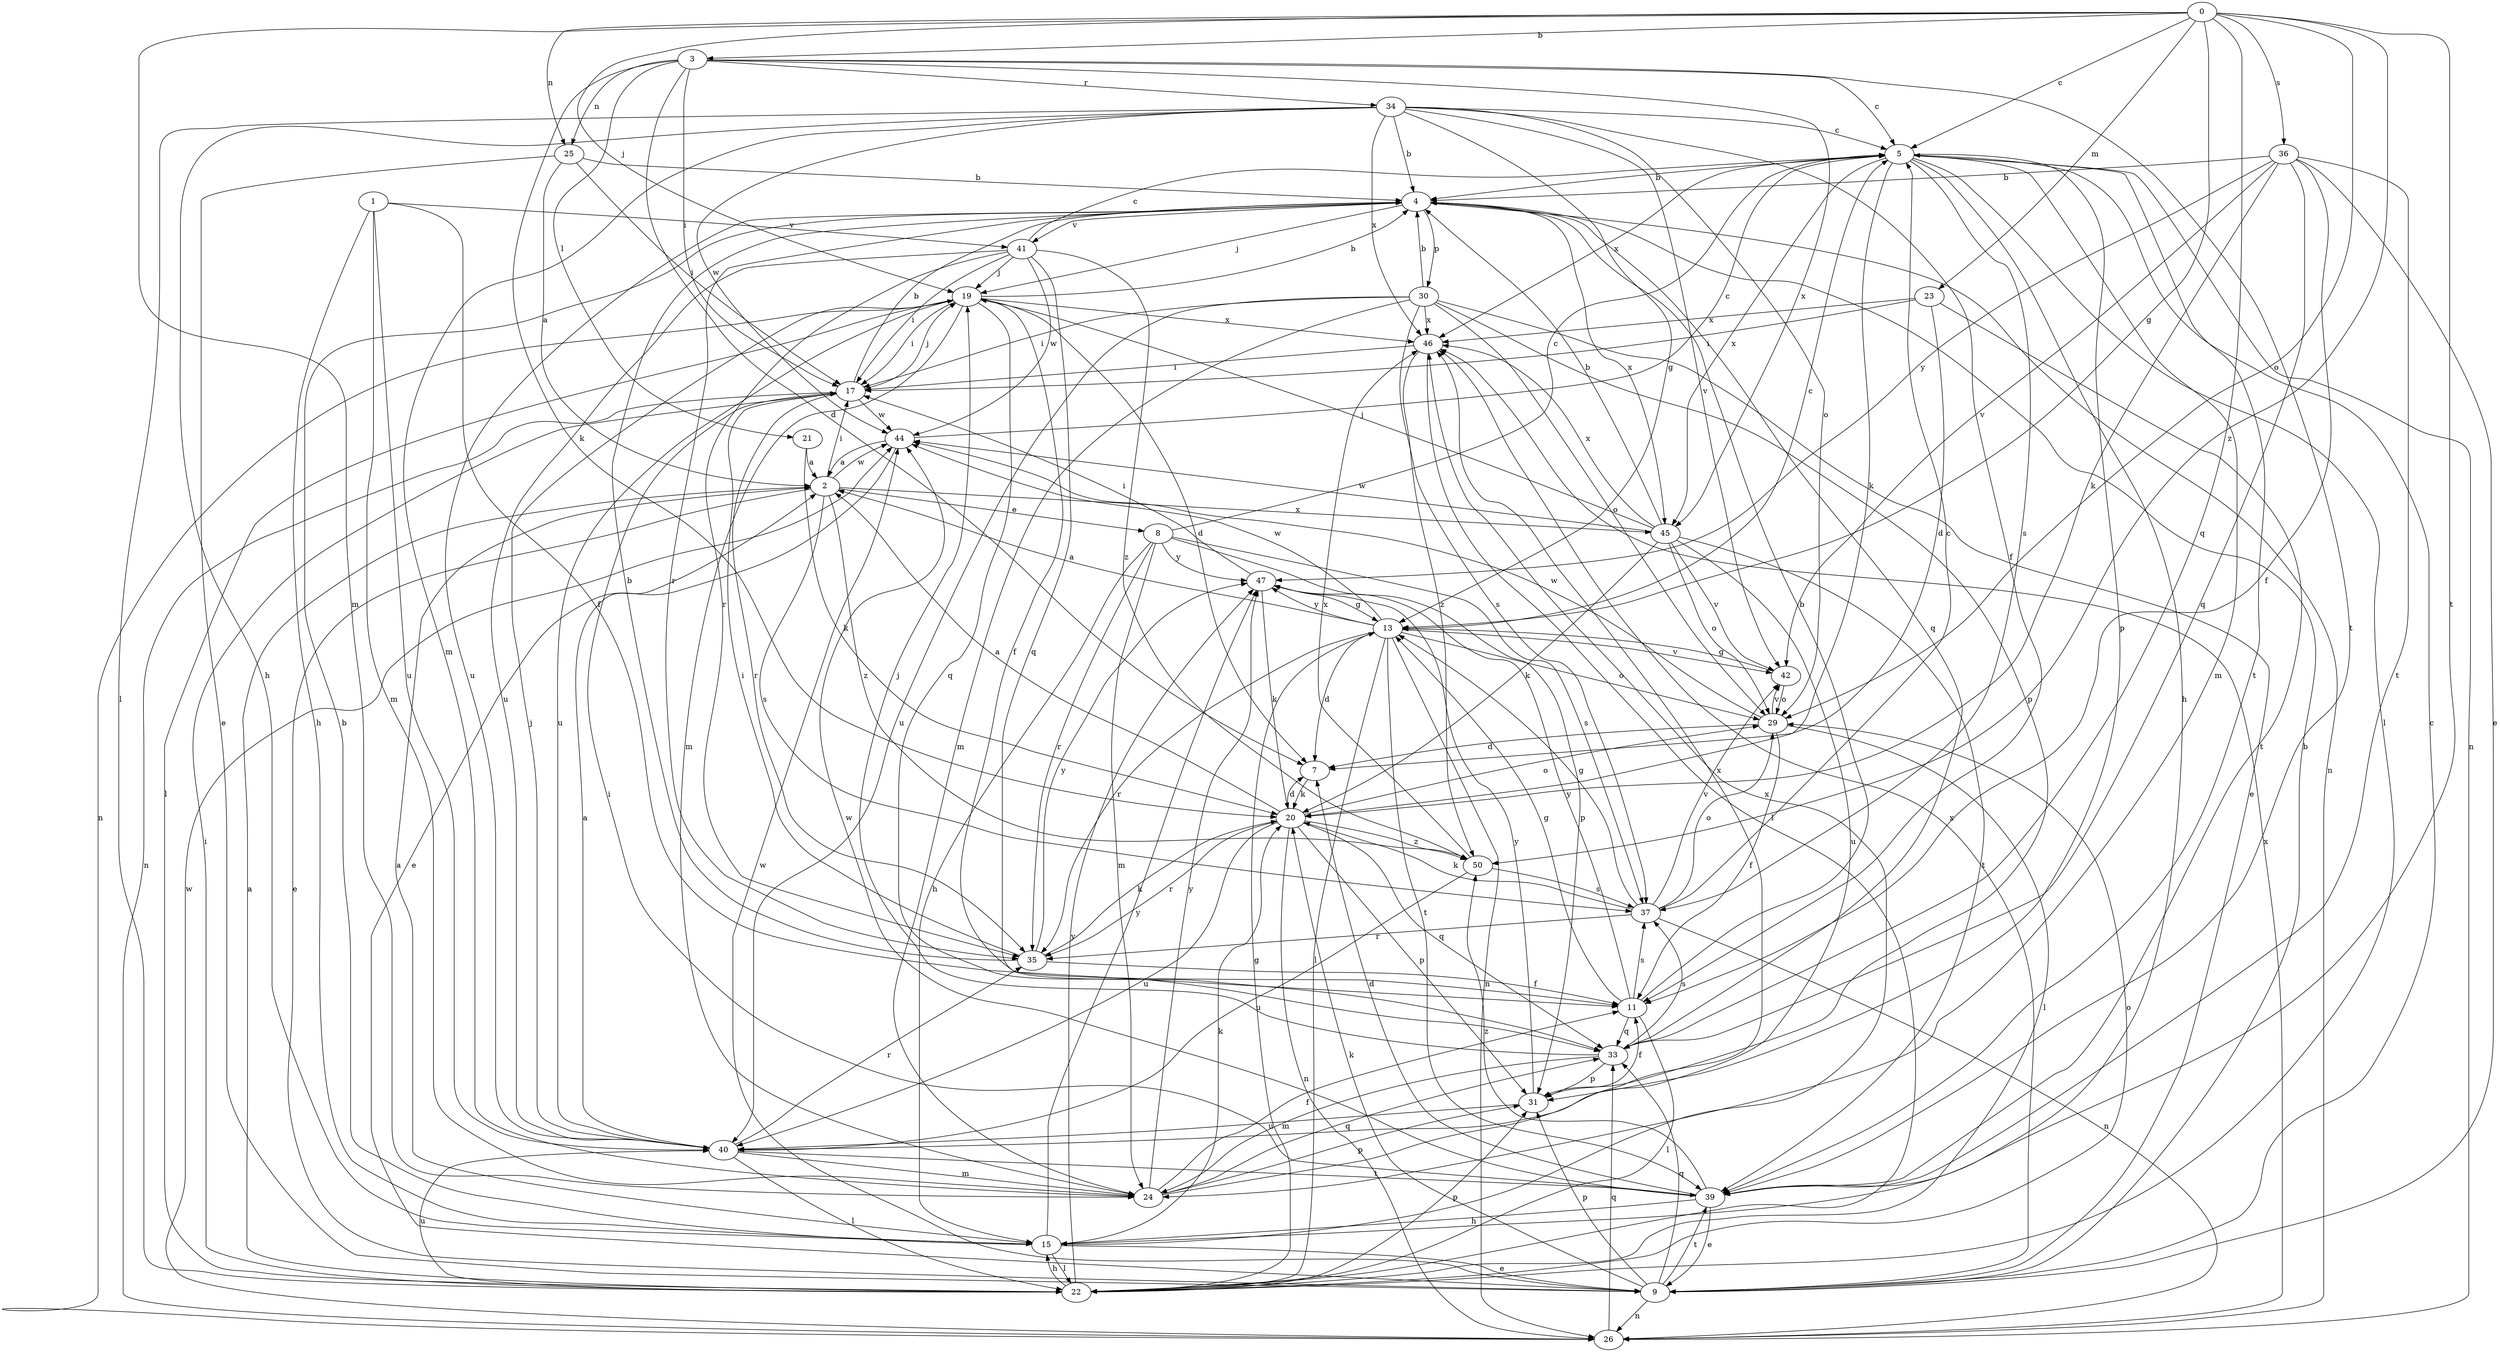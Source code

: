 strict digraph  {
0;
1;
2;
3;
4;
5;
7;
8;
9;
11;
13;
15;
17;
19;
20;
21;
22;
23;
24;
25;
26;
29;
30;
31;
33;
34;
35;
36;
37;
39;
40;
41;
42;
44;
45;
46;
47;
50;
0 -> 3  [label=b];
0 -> 5  [label=c];
0 -> 13  [label=g];
0 -> 19  [label=j];
0 -> 23  [label=m];
0 -> 24  [label=m];
0 -> 25  [label=n];
0 -> 29  [label=o];
0 -> 33  [label=q];
0 -> 36  [label=s];
0 -> 39  [label=t];
0 -> 50  [label=z];
1 -> 11  [label=f];
1 -> 15  [label=h];
1 -> 24  [label=m];
1 -> 40  [label=u];
1 -> 41  [label=v];
2 -> 8  [label=e];
2 -> 9  [label=e];
2 -> 17  [label=i];
2 -> 37  [label=s];
2 -> 44  [label=w];
2 -> 45  [label=x];
2 -> 50  [label=z];
3 -> 5  [label=c];
3 -> 7  [label=d];
3 -> 17  [label=i];
3 -> 20  [label=k];
3 -> 21  [label=l];
3 -> 25  [label=n];
3 -> 34  [label=r];
3 -> 39  [label=t];
3 -> 45  [label=x];
4 -> 19  [label=j];
4 -> 26  [label=n];
4 -> 30  [label=p];
4 -> 33  [label=q];
4 -> 35  [label=r];
4 -> 40  [label=u];
4 -> 41  [label=v];
4 -> 45  [label=x];
5 -> 4  [label=b];
5 -> 15  [label=h];
5 -> 20  [label=k];
5 -> 22  [label=l];
5 -> 24  [label=m];
5 -> 26  [label=n];
5 -> 31  [label=p];
5 -> 37  [label=s];
5 -> 39  [label=t];
5 -> 45  [label=x];
5 -> 46  [label=x];
7 -> 20  [label=k];
8 -> 5  [label=c];
8 -> 15  [label=h];
8 -> 24  [label=m];
8 -> 31  [label=p];
8 -> 35  [label=r];
8 -> 37  [label=s];
8 -> 47  [label=y];
9 -> 4  [label=b];
9 -> 5  [label=c];
9 -> 20  [label=k];
9 -> 26  [label=n];
9 -> 31  [label=p];
9 -> 33  [label=q];
9 -> 39  [label=t];
9 -> 44  [label=w];
9 -> 46  [label=x];
11 -> 4  [label=b];
11 -> 13  [label=g];
11 -> 22  [label=l];
11 -> 33  [label=q];
11 -> 37  [label=s];
11 -> 47  [label=y];
13 -> 2  [label=a];
13 -> 5  [label=c];
13 -> 7  [label=d];
13 -> 22  [label=l];
13 -> 26  [label=n];
13 -> 29  [label=o];
13 -> 35  [label=r];
13 -> 39  [label=t];
13 -> 42  [label=v];
13 -> 44  [label=w];
13 -> 47  [label=y];
15 -> 2  [label=a];
15 -> 4  [label=b];
15 -> 9  [label=e];
15 -> 20  [label=k];
15 -> 22  [label=l];
15 -> 46  [label=x];
15 -> 47  [label=y];
17 -> 4  [label=b];
17 -> 19  [label=j];
17 -> 26  [label=n];
17 -> 35  [label=r];
17 -> 44  [label=w];
19 -> 4  [label=b];
19 -> 7  [label=d];
19 -> 11  [label=f];
19 -> 17  [label=i];
19 -> 22  [label=l];
19 -> 24  [label=m];
19 -> 26  [label=n];
19 -> 33  [label=q];
19 -> 40  [label=u];
19 -> 46  [label=x];
20 -> 2  [label=a];
20 -> 7  [label=d];
20 -> 26  [label=n];
20 -> 29  [label=o];
20 -> 31  [label=p];
20 -> 33  [label=q];
20 -> 35  [label=r];
20 -> 40  [label=u];
20 -> 50  [label=z];
21 -> 2  [label=a];
21 -> 20  [label=k];
22 -> 2  [label=a];
22 -> 13  [label=g];
22 -> 15  [label=h];
22 -> 17  [label=i];
22 -> 29  [label=o];
22 -> 31  [label=p];
22 -> 40  [label=u];
22 -> 47  [label=y];
23 -> 7  [label=d];
23 -> 17  [label=i];
23 -> 39  [label=t];
23 -> 46  [label=x];
24 -> 11  [label=f];
24 -> 31  [label=p];
24 -> 33  [label=q];
24 -> 46  [label=x];
24 -> 47  [label=y];
25 -> 2  [label=a];
25 -> 4  [label=b];
25 -> 9  [label=e];
25 -> 17  [label=i];
26 -> 33  [label=q];
26 -> 44  [label=w];
26 -> 46  [label=x];
29 -> 7  [label=d];
29 -> 11  [label=f];
29 -> 22  [label=l];
29 -> 42  [label=v];
29 -> 44  [label=w];
30 -> 4  [label=b];
30 -> 9  [label=e];
30 -> 17  [label=i];
30 -> 24  [label=m];
30 -> 29  [label=o];
30 -> 31  [label=p];
30 -> 37  [label=s];
30 -> 40  [label=u];
30 -> 46  [label=x];
31 -> 11  [label=f];
31 -> 40  [label=u];
31 -> 47  [label=y];
33 -> 19  [label=j];
33 -> 24  [label=m];
33 -> 31  [label=p];
33 -> 37  [label=s];
34 -> 4  [label=b];
34 -> 5  [label=c];
34 -> 11  [label=f];
34 -> 13  [label=g];
34 -> 15  [label=h];
34 -> 22  [label=l];
34 -> 24  [label=m];
34 -> 29  [label=o];
34 -> 42  [label=v];
34 -> 44  [label=w];
34 -> 46  [label=x];
35 -> 4  [label=b];
35 -> 11  [label=f];
35 -> 17  [label=i];
35 -> 20  [label=k];
35 -> 47  [label=y];
36 -> 4  [label=b];
36 -> 9  [label=e];
36 -> 11  [label=f];
36 -> 20  [label=k];
36 -> 33  [label=q];
36 -> 39  [label=t];
36 -> 42  [label=v];
36 -> 47  [label=y];
37 -> 5  [label=c];
37 -> 13  [label=g];
37 -> 20  [label=k];
37 -> 26  [label=n];
37 -> 29  [label=o];
37 -> 35  [label=r];
37 -> 42  [label=v];
39 -> 7  [label=d];
39 -> 9  [label=e];
39 -> 15  [label=h];
39 -> 17  [label=i];
39 -> 44  [label=w];
39 -> 50  [label=z];
40 -> 2  [label=a];
40 -> 19  [label=j];
40 -> 22  [label=l];
40 -> 24  [label=m];
40 -> 35  [label=r];
40 -> 39  [label=t];
41 -> 5  [label=c];
41 -> 17  [label=i];
41 -> 19  [label=j];
41 -> 33  [label=q];
41 -> 35  [label=r];
41 -> 40  [label=u];
41 -> 44  [label=w];
41 -> 50  [label=z];
42 -> 13  [label=g];
42 -> 29  [label=o];
44 -> 2  [label=a];
44 -> 5  [label=c];
44 -> 9  [label=e];
45 -> 4  [label=b];
45 -> 19  [label=j];
45 -> 20  [label=k];
45 -> 29  [label=o];
45 -> 39  [label=t];
45 -> 40  [label=u];
45 -> 42  [label=v];
45 -> 44  [label=w];
45 -> 46  [label=x];
46 -> 17  [label=i];
46 -> 22  [label=l];
46 -> 50  [label=z];
47 -> 13  [label=g];
47 -> 17  [label=i];
47 -> 20  [label=k];
50 -> 37  [label=s];
50 -> 40  [label=u];
50 -> 46  [label=x];
}
